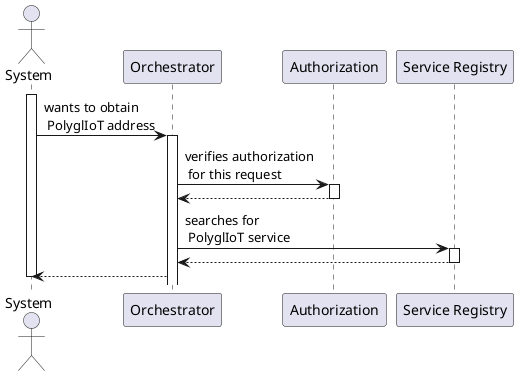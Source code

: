 @startuml

actor System as usr
participant Orchestrator as orc
participant Authorization as auth
participant "Service Registry" as sr

activate usr
usr -> orc : wants to obtain \n PolyglIoT address
activate orc
orc -> auth : verifies authorization \n for this request
activate auth
auth --> orc
deactivate auth
orc -> sr : searches for \n PolyglIoT service
activate sr
sr --> orc
deactivate sr
orc --> usr
deactivate usr

@enduml
